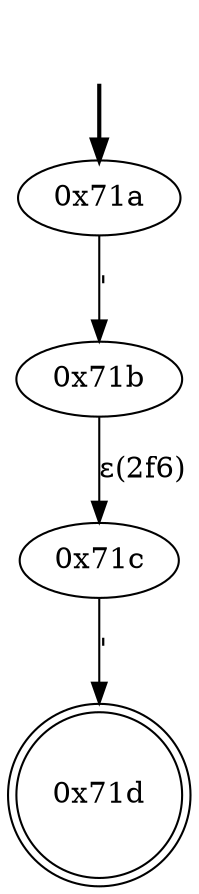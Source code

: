 digraph {
	fake [style=invisible]
	"0x71a" [root=true]
	"0x71b"
	"0x71c"
	"0x71d" [shape=doublecircle]
	fake -> "0x71a" [style=bold]
	"0x71a" -> "0x71b" [label="'"]
	"0x71c" -> "0x71d" [label="'"]
	"0x71b" -> "0x71c" [label="ε(2f6)"]
}
